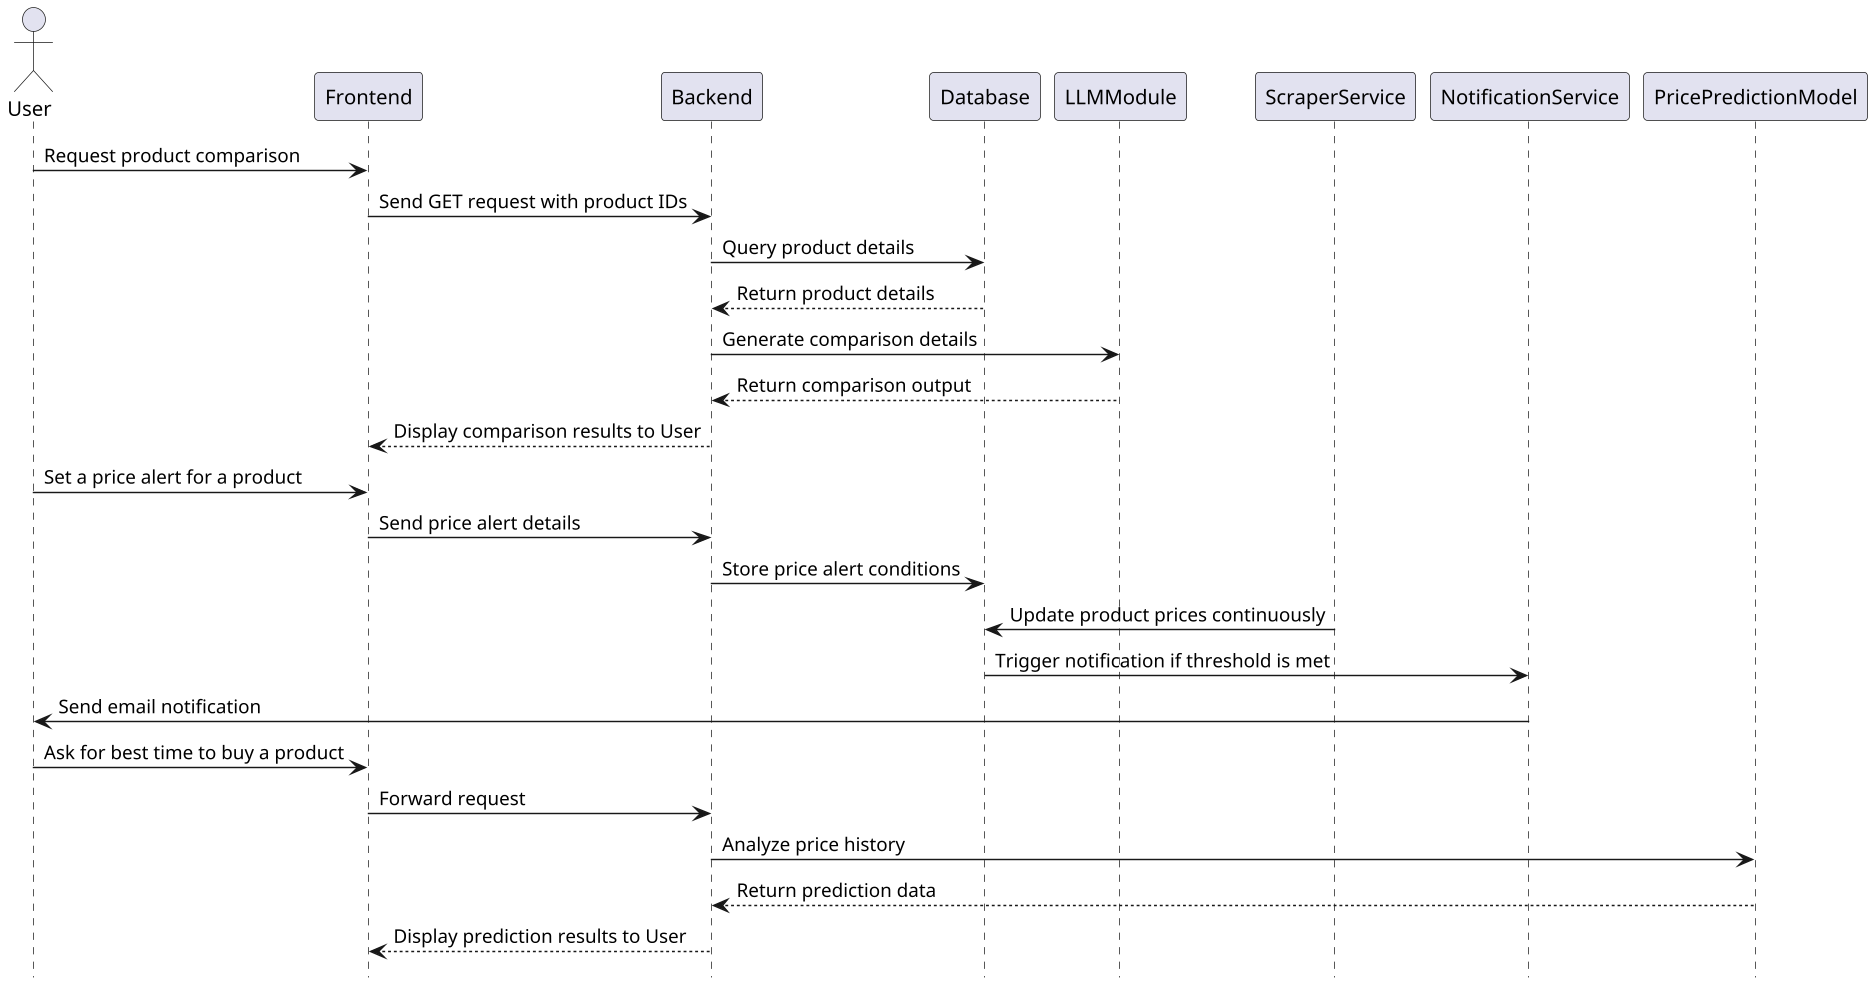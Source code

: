 @startuml
skinparam sequenceParticipantSpacing 10
hide footbox

skinparam dpi 300
scale max 600 width

actor User

User -> Frontend: Request product comparison
Frontend -> Backend: Send GET request with product IDs
Backend -> Database: Query product details
Database --> Backend: Return product details
Backend -> LLMModule: Generate comparison details
LLMModule --> Backend: Return comparison output
Backend --> Frontend: Display comparison results to User

User -> Frontend: Set a price alert for a product
Frontend -> Backend: Send price alert details
Backend -> Database: Store price alert conditions
ScraperService -> Database: Update product prices continuously
Database -> NotificationService: Trigger notification if threshold is met
NotificationService -> User: Send email notification

User -> Frontend: Ask for best time to buy a product
Frontend -> Backend: Forward request
Backend -> PricePredictionModel: Analyze price history
PricePredictionModel --> Backend: Return prediction data
Backend --> Frontend: Display prediction results to User

@enduml
